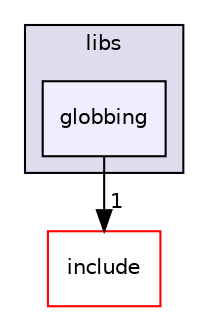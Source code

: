 digraph "globbing" {
  compound=true
  node [ fontsize="10", fontname="Helvetica"];
  edge [ labelfontsize="10", labelfontname="Helvetica"];
  subgraph clusterdir_87a455bccb09a92130c26a11a880c98a {
    graph [ bgcolor="#ddddee", pencolor="black", label="libs" fontname="Helvetica", fontsize="10", URL="dir_87a455bccb09a92130c26a11a880c98a.html"]
  dir_d985d2ec8092f968c8b30c1781b54fd4 [shape=box, label="globbing", style="filled", fillcolor="#eeeeff", pencolor="black", URL="dir_d985d2ec8092f968c8b30c1781b54fd4.html"];
  }
  dir_b0856f6b0d80ccb263b2f415c91f9e17 [shape=box label="include" fillcolor="white" style="filled" color="red" URL="dir_b0856f6b0d80ccb263b2f415c91f9e17.html"];
  dir_d985d2ec8092f968c8b30c1781b54fd4->dir_b0856f6b0d80ccb263b2f415c91f9e17 [headlabel="1", labeldistance=1.5 headhref="dir_000039_000024.html"];
}
